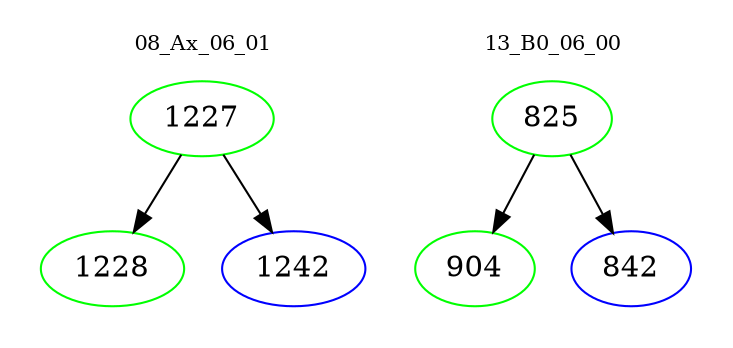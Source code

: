 digraph{
subgraph cluster_0 {
color = white
label = "08_Ax_06_01";
fontsize=10;
T0_1227 [label="1227", color="green"]
T0_1227 -> T0_1228 [color="black"]
T0_1228 [label="1228", color="green"]
T0_1227 -> T0_1242 [color="black"]
T0_1242 [label="1242", color="blue"]
}
subgraph cluster_1 {
color = white
label = "13_B0_06_00";
fontsize=10;
T1_825 [label="825", color="green"]
T1_825 -> T1_904 [color="black"]
T1_904 [label="904", color="green"]
T1_825 -> T1_842 [color="black"]
T1_842 [label="842", color="blue"]
}
}
